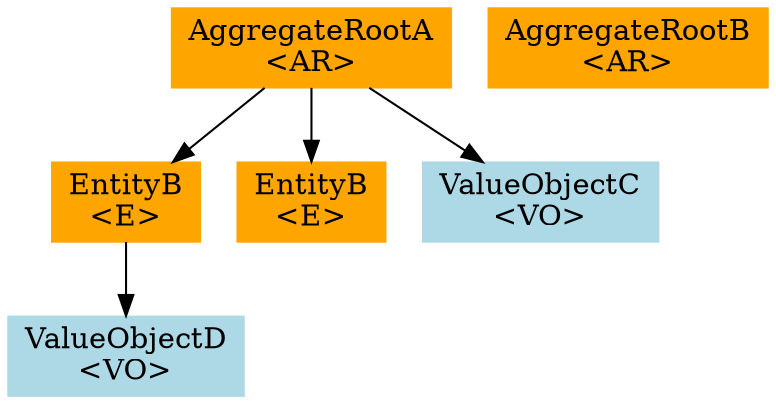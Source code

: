 digraph g {
	node[style = filled, color = orange];

	AggregateRootA[label="AggregateRootA\l<AR>", comment=AR, shape=box]
	AggregateRootB[label="AggregateRootB\l<AR>", comment=AR, shape=box]
	EntityB[label="EntityB\l<E>", comment=E, shape=box]
	EntityC[label="EntityB\l<E>", comment=E, shape=box]
	ValueObjectC[label="ValueObjectC\l<VO>", comment=VO, shape=box, color=lightblue]
	ValueObjectD[label="ValueObjectD\l<VO>", comment=VO, shape=box, color=lightblue]
	AggregateRootA -> EntityB
	AggregateRootA -> EntityC
	AggregateRootA -> ValueObjectC
	EntityB -> ValueObjectD
}